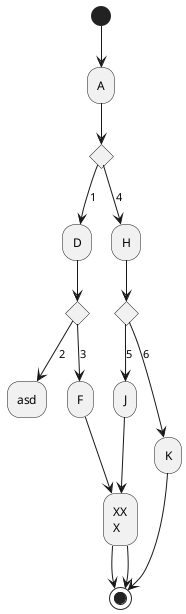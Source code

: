 {
  "sha1": "t9wkufi4cntu5z1jv2x17pgjvpn1wso",
  "insertion": {
    "when": "2024-06-04T17:28:45.977Z",
    "user": "plantuml@gmail.com"
  }
}
@startuml
(*) --> "A"
if "" then
  -->[1] "D"
  if "" then
    -->[2]"asd"
  else
    -->[3]"F"
    -->"XX
        X"
    --> (*)
  endif
else
  -->[4] "H"
  if "" then
    -->[5] "J"
    -->"XX
        X"
    --> (*)
  else
    -->[6] "K"
    --> (*)
  endif
endif
@enduml
